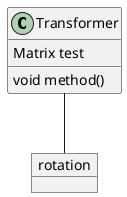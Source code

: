 @startuml diagram
class Transformer
{
    Matrix test 
    void method()
}
object rotation

Transformer -- rotation

@enduml